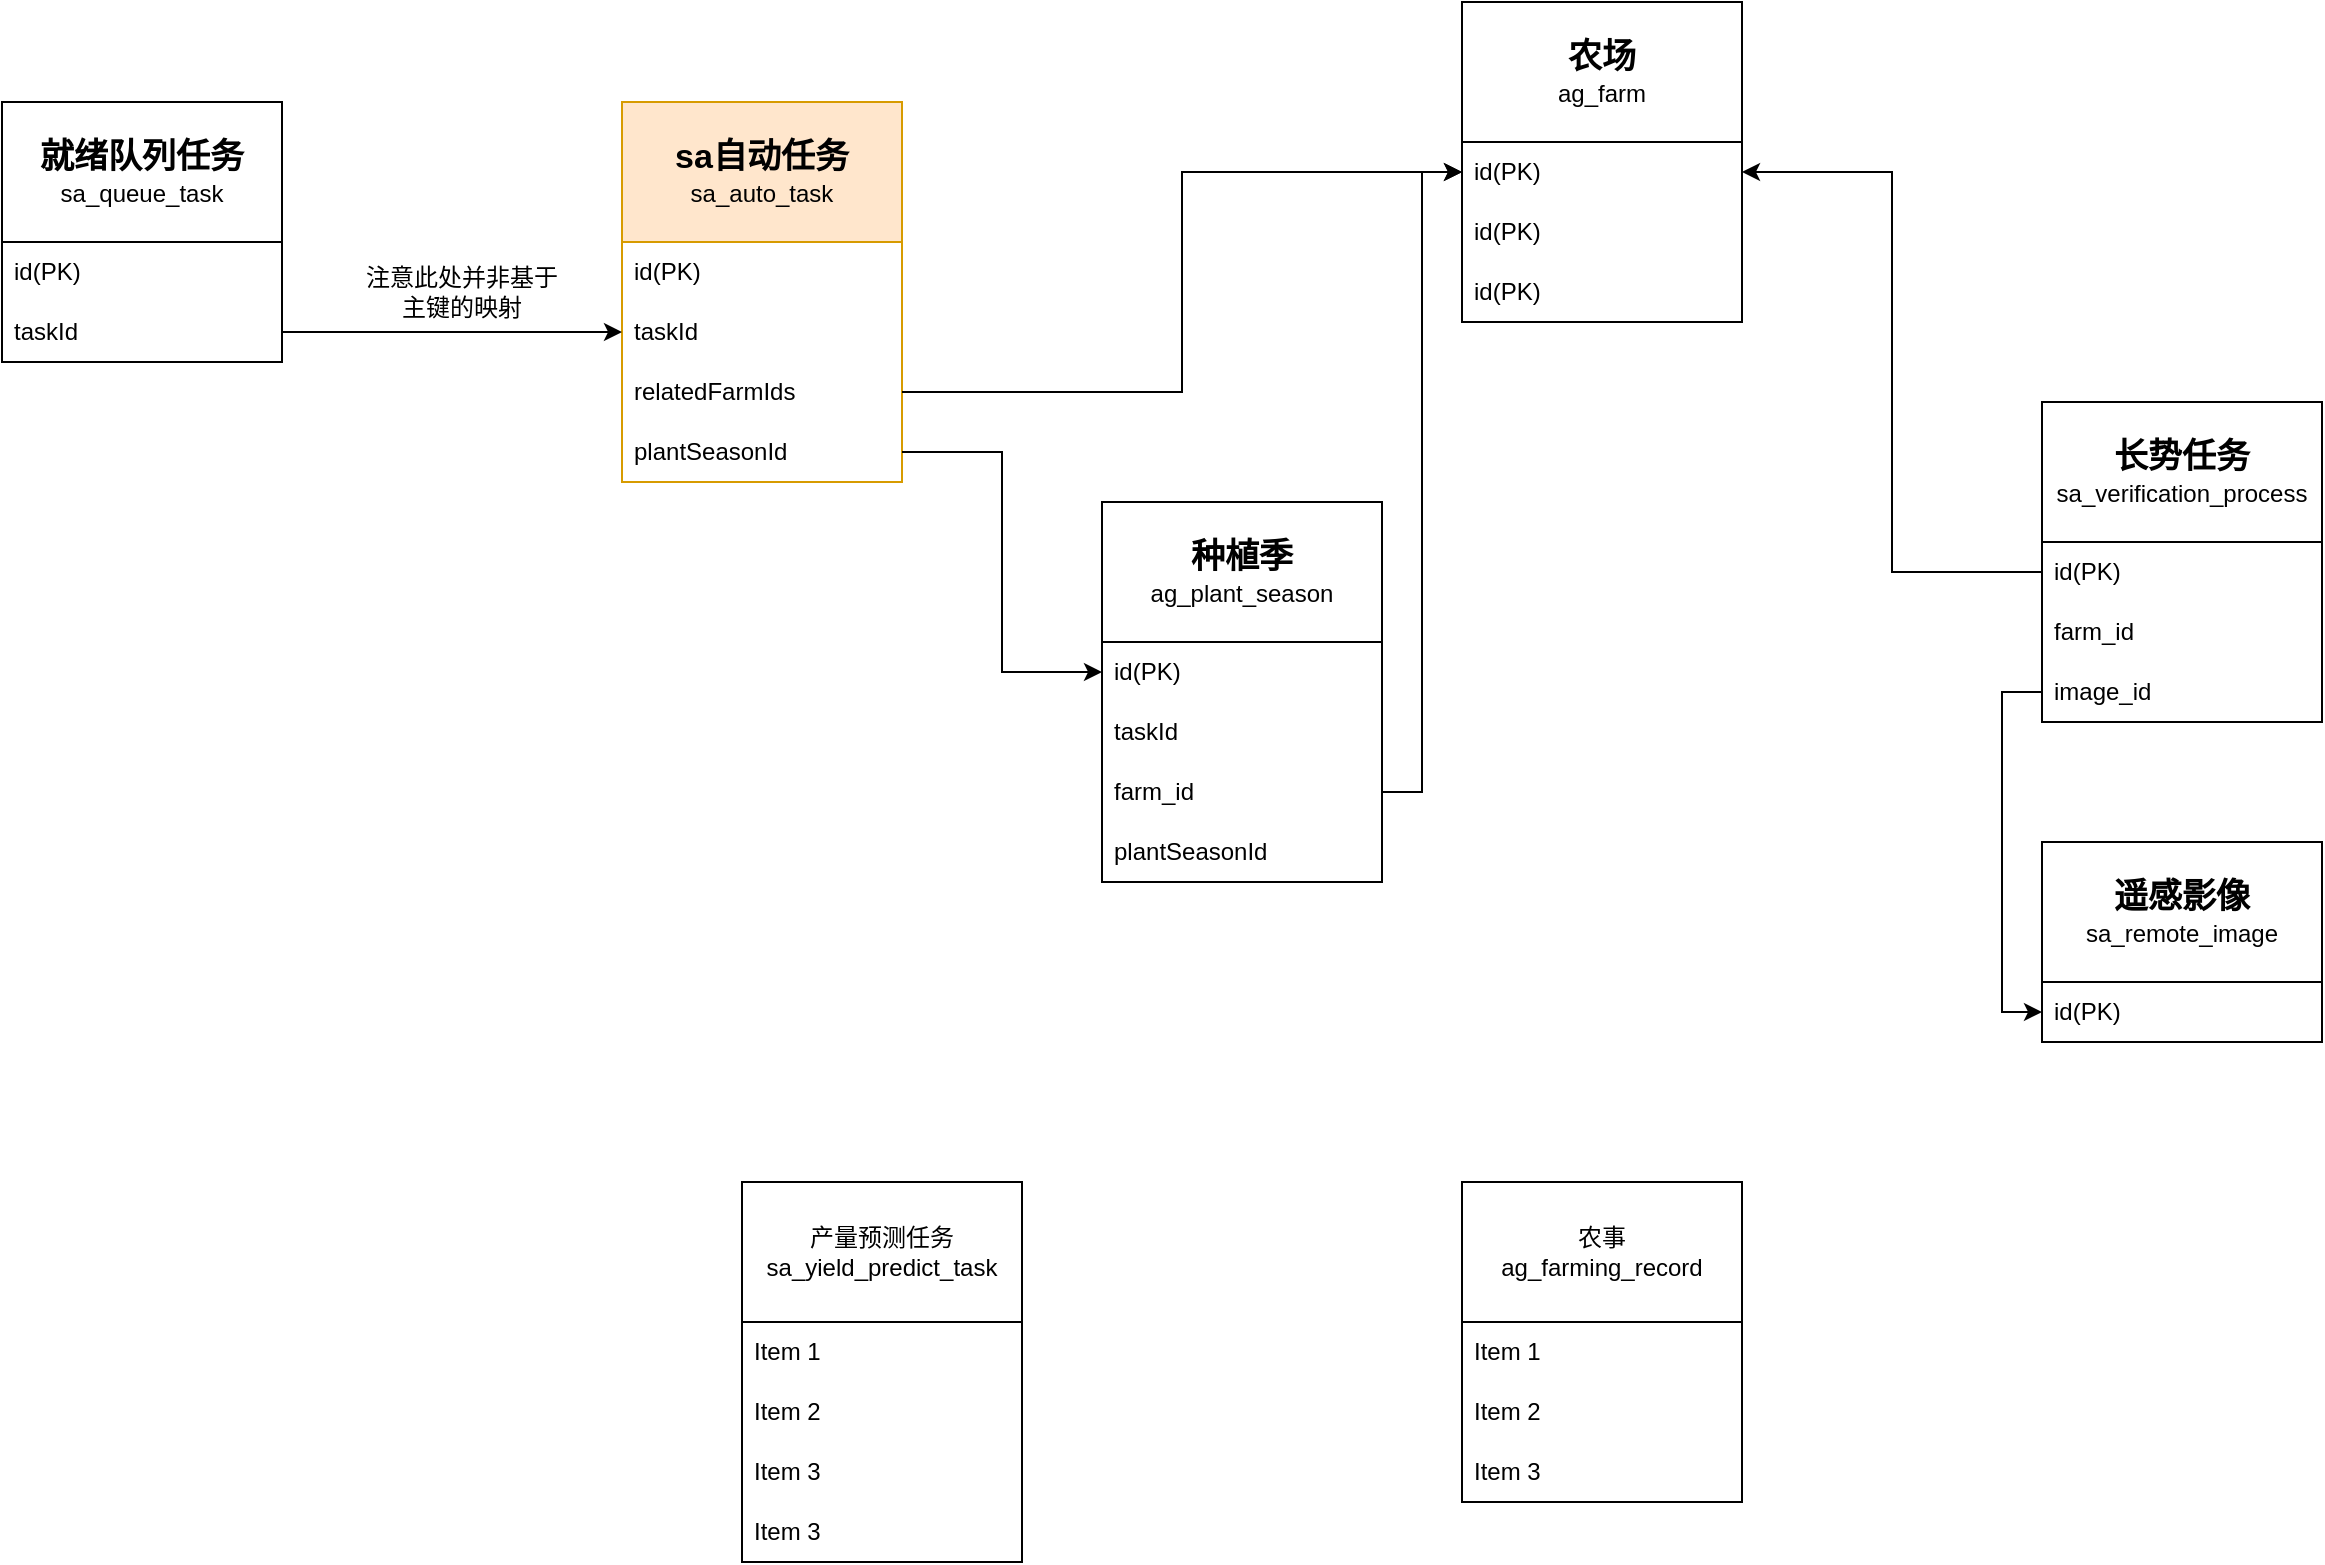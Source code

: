 <mxfile version="24.7.7">
  <diagram name="第 1 页" id="3i2K2Qbr6HXgx0a67rLH">
    <mxGraphModel dx="2626" dy="1070" grid="1" gridSize="10" guides="1" tooltips="1" connect="1" arrows="1" fold="1" page="1" pageScale="1" pageWidth="827" pageHeight="1169" math="0" shadow="0">
      <root>
        <mxCell id="0" />
        <mxCell id="1" parent="0" />
        <mxCell id="sYVleIHQN_-KrlQSDO23-1" value="&lt;b&gt;&lt;font style=&quot;font-size: 17px;&quot;&gt;sa自动任务&lt;/font&gt;&lt;/b&gt;&lt;div&gt;sa_auto_task&lt;/div&gt;" style="swimlane;fontStyle=0;childLayout=stackLayout;horizontal=1;startSize=70;horizontalStack=0;resizeParent=1;resizeParentMax=0;resizeLast=0;collapsible=1;marginBottom=0;whiteSpace=wrap;html=1;fillColor=#ffe6cc;strokeColor=#d79b00;" vertex="1" parent="1">
          <mxGeometry x="90" y="320" width="140" height="190" as="geometry" />
        </mxCell>
        <mxCell id="sYVleIHQN_-KrlQSDO23-2" value="id(PK)" style="text;strokeColor=none;fillColor=none;align=left;verticalAlign=middle;spacingLeft=4;spacingRight=4;overflow=hidden;points=[[0,0.5],[1,0.5]];portConstraint=eastwest;rotatable=0;whiteSpace=wrap;html=1;" vertex="1" parent="sYVleIHQN_-KrlQSDO23-1">
          <mxGeometry y="70" width="140" height="30" as="geometry" />
        </mxCell>
        <mxCell id="sYVleIHQN_-KrlQSDO23-3" value="taskId" style="text;strokeColor=none;fillColor=none;align=left;verticalAlign=middle;spacingLeft=4;spacingRight=4;overflow=hidden;points=[[0,0.5],[1,0.5]];portConstraint=eastwest;rotatable=0;whiteSpace=wrap;html=1;" vertex="1" parent="sYVleIHQN_-KrlQSDO23-1">
          <mxGeometry y="100" width="140" height="30" as="geometry" />
        </mxCell>
        <mxCell id="sYVleIHQN_-KrlQSDO23-4" value="relatedFarmId&lt;span style=&quot;background-color: initial;&quot;&gt;s&lt;/span&gt;" style="text;strokeColor=none;fillColor=none;align=left;verticalAlign=middle;spacingLeft=4;spacingRight=4;overflow=hidden;points=[[0,0.5],[1,0.5]];portConstraint=eastwest;rotatable=0;whiteSpace=wrap;html=1;" vertex="1" parent="sYVleIHQN_-KrlQSDO23-1">
          <mxGeometry y="130" width="140" height="30" as="geometry" />
        </mxCell>
        <mxCell id="sYVleIHQN_-KrlQSDO23-41" value="plantSeasonId" style="text;strokeColor=none;fillColor=none;align=left;verticalAlign=middle;spacingLeft=4;spacingRight=4;overflow=hidden;points=[[0,0.5],[1,0.5]];portConstraint=eastwest;rotatable=0;whiteSpace=wrap;html=1;" vertex="1" parent="sYVleIHQN_-KrlQSDO23-1">
          <mxGeometry y="160" width="140" height="30" as="geometry" />
        </mxCell>
        <mxCell id="sYVleIHQN_-KrlQSDO23-9" value="&lt;b&gt;&lt;font style=&quot;font-size: 17px;&quot;&gt;遥感影像&lt;/font&gt;&lt;/b&gt;&lt;div&gt;sa_remote_image&lt;/div&gt;" style="swimlane;fontStyle=0;childLayout=stackLayout;horizontal=1;startSize=70;horizontalStack=0;resizeParent=1;resizeParentMax=0;resizeLast=0;collapsible=1;marginBottom=0;whiteSpace=wrap;html=1;" vertex="1" parent="1">
          <mxGeometry x="800" y="690" width="140" height="100" as="geometry" />
        </mxCell>
        <mxCell id="sYVleIHQN_-KrlQSDO23-10" value="id(PK)" style="text;strokeColor=none;fillColor=none;align=left;verticalAlign=middle;spacingLeft=4;spacingRight=4;overflow=hidden;points=[[0,0.5],[1,0.5]];portConstraint=eastwest;rotatable=0;whiteSpace=wrap;html=1;" vertex="1" parent="sYVleIHQN_-KrlQSDO23-9">
          <mxGeometry y="70" width="140" height="30" as="geometry" />
        </mxCell>
        <mxCell id="sYVleIHQN_-KrlQSDO23-20" value="&lt;font style=&quot;font-size: 17px;&quot;&gt;&lt;b&gt;就绪队列任务&lt;/b&gt;&lt;/font&gt;&lt;div&gt;sa_queue_task&lt;/div&gt;" style="swimlane;fontStyle=0;childLayout=stackLayout;horizontal=1;startSize=70;horizontalStack=0;resizeParent=1;resizeParentMax=0;resizeLast=0;collapsible=1;marginBottom=0;whiteSpace=wrap;html=1;" vertex="1" parent="1">
          <mxGeometry x="-220" y="320" width="140" height="130" as="geometry" />
        </mxCell>
        <mxCell id="sYVleIHQN_-KrlQSDO23-22" value="id(PK)" style="text;strokeColor=none;fillColor=none;align=left;verticalAlign=middle;spacingLeft=4;spacingRight=4;overflow=hidden;points=[[0,0.5],[1,0.5]];portConstraint=eastwest;rotatable=0;whiteSpace=wrap;html=1;" vertex="1" parent="sYVleIHQN_-KrlQSDO23-20">
          <mxGeometry y="70" width="140" height="30" as="geometry" />
        </mxCell>
        <mxCell id="sYVleIHQN_-KrlQSDO23-23" value="taskId" style="text;strokeColor=none;fillColor=none;align=left;verticalAlign=middle;spacingLeft=4;spacingRight=4;overflow=hidden;points=[[0,0.5],[1,0.5]];portConstraint=eastwest;rotatable=0;whiteSpace=wrap;html=1;" vertex="1" parent="sYVleIHQN_-KrlQSDO23-20">
          <mxGeometry y="100" width="140" height="30" as="geometry" />
        </mxCell>
        <mxCell id="sYVleIHQN_-KrlQSDO23-25" value="&lt;div&gt;农事&lt;/div&gt;&lt;div&gt;&lt;span style=&quot;text-align: left;&quot;&gt;ag_farming_record&lt;/span&gt;&lt;br&gt;&lt;/div&gt;" style="swimlane;fontStyle=0;childLayout=stackLayout;horizontal=1;startSize=70;horizontalStack=0;resizeParent=1;resizeParentMax=0;resizeLast=0;collapsible=1;marginBottom=0;whiteSpace=wrap;html=1;" vertex="1" parent="1">
          <mxGeometry x="510" y="860" width="140" height="160" as="geometry" />
        </mxCell>
        <mxCell id="sYVleIHQN_-KrlQSDO23-26" value="Item 1" style="text;strokeColor=none;fillColor=none;align=left;verticalAlign=middle;spacingLeft=4;spacingRight=4;overflow=hidden;points=[[0,0.5],[1,0.5]];portConstraint=eastwest;rotatable=0;whiteSpace=wrap;html=1;" vertex="1" parent="sYVleIHQN_-KrlQSDO23-25">
          <mxGeometry y="70" width="140" height="30" as="geometry" />
        </mxCell>
        <mxCell id="sYVleIHQN_-KrlQSDO23-27" value="Item 2" style="text;strokeColor=none;fillColor=none;align=left;verticalAlign=middle;spacingLeft=4;spacingRight=4;overflow=hidden;points=[[0,0.5],[1,0.5]];portConstraint=eastwest;rotatable=0;whiteSpace=wrap;html=1;" vertex="1" parent="sYVleIHQN_-KrlQSDO23-25">
          <mxGeometry y="100" width="140" height="30" as="geometry" />
        </mxCell>
        <mxCell id="sYVleIHQN_-KrlQSDO23-28" value="Item 3" style="text;strokeColor=none;fillColor=none;align=left;verticalAlign=middle;spacingLeft=4;spacingRight=4;overflow=hidden;points=[[0,0.5],[1,0.5]];portConstraint=eastwest;rotatable=0;whiteSpace=wrap;html=1;" vertex="1" parent="sYVleIHQN_-KrlQSDO23-25">
          <mxGeometry y="130" width="140" height="30" as="geometry" />
        </mxCell>
        <mxCell id="sYVleIHQN_-KrlQSDO23-36" value="产量预测任务&lt;div&gt;&lt;span style=&quot;text-align: left;&quot;&gt;sa_yield_predict_task&lt;/span&gt;&lt;br&gt;&lt;/div&gt;" style="swimlane;fontStyle=0;childLayout=stackLayout;horizontal=1;startSize=70;horizontalStack=0;resizeParent=1;resizeParentMax=0;resizeLast=0;collapsible=1;marginBottom=0;whiteSpace=wrap;html=1;" vertex="1" parent="1">
          <mxGeometry x="150" y="860" width="140" height="190" as="geometry" />
        </mxCell>
        <mxCell id="sYVleIHQN_-KrlQSDO23-37" value="Item 1" style="text;strokeColor=none;fillColor=none;align=left;verticalAlign=middle;spacingLeft=4;spacingRight=4;overflow=hidden;points=[[0,0.5],[1,0.5]];portConstraint=eastwest;rotatable=0;whiteSpace=wrap;html=1;" vertex="1" parent="sYVleIHQN_-KrlQSDO23-36">
          <mxGeometry y="70" width="140" height="30" as="geometry" />
        </mxCell>
        <mxCell id="sYVleIHQN_-KrlQSDO23-38" value="Item 2" style="text;strokeColor=none;fillColor=none;align=left;verticalAlign=middle;spacingLeft=4;spacingRight=4;overflow=hidden;points=[[0,0.5],[1,0.5]];portConstraint=eastwest;rotatable=0;whiteSpace=wrap;html=1;" vertex="1" parent="sYVleIHQN_-KrlQSDO23-36">
          <mxGeometry y="100" width="140" height="30" as="geometry" />
        </mxCell>
        <mxCell id="sYVleIHQN_-KrlQSDO23-39" value="Item 3" style="text;strokeColor=none;fillColor=none;align=left;verticalAlign=middle;spacingLeft=4;spacingRight=4;overflow=hidden;points=[[0,0.5],[1,0.5]];portConstraint=eastwest;rotatable=0;whiteSpace=wrap;html=1;" vertex="1" parent="sYVleIHQN_-KrlQSDO23-36">
          <mxGeometry y="130" width="140" height="30" as="geometry" />
        </mxCell>
        <mxCell id="sYVleIHQN_-KrlQSDO23-40" value="Item 3" style="text;strokeColor=none;fillColor=none;align=left;verticalAlign=middle;spacingLeft=4;spacingRight=4;overflow=hidden;points=[[0,0.5],[1,0.5]];portConstraint=eastwest;rotatable=0;whiteSpace=wrap;html=1;" vertex="1" parent="sYVleIHQN_-KrlQSDO23-36">
          <mxGeometry y="160" width="140" height="30" as="geometry" />
        </mxCell>
        <mxCell id="sYVleIHQN_-KrlQSDO23-43" value="&lt;span style=&quot;font-size: 17px;&quot;&gt;&lt;b&gt;农场&lt;/b&gt;&lt;/span&gt;&lt;br&gt;&lt;div&gt;ag_farm&lt;/div&gt;" style="swimlane;fontStyle=0;childLayout=stackLayout;horizontal=1;startSize=70;horizontalStack=0;resizeParent=1;resizeParentMax=0;resizeLast=0;collapsible=1;marginBottom=0;whiteSpace=wrap;html=1;" vertex="1" parent="1">
          <mxGeometry x="510" y="270" width="140" height="160" as="geometry" />
        </mxCell>
        <mxCell id="sYVleIHQN_-KrlQSDO23-44" value="id(PK)" style="text;strokeColor=none;fillColor=none;align=left;verticalAlign=middle;spacingLeft=4;spacingRight=4;overflow=hidden;points=[[0,0.5],[1,0.5]];portConstraint=eastwest;rotatable=0;whiteSpace=wrap;html=1;" vertex="1" parent="sYVleIHQN_-KrlQSDO23-43">
          <mxGeometry y="70" width="140" height="30" as="geometry" />
        </mxCell>
        <mxCell id="sYVleIHQN_-KrlQSDO23-66" value="id(PK)" style="text;strokeColor=none;fillColor=none;align=left;verticalAlign=middle;spacingLeft=4;spacingRight=4;overflow=hidden;points=[[0,0.5],[1,0.5]];portConstraint=eastwest;rotatable=0;whiteSpace=wrap;html=1;" vertex="1" parent="sYVleIHQN_-KrlQSDO23-43">
          <mxGeometry y="100" width="140" height="30" as="geometry" />
        </mxCell>
        <mxCell id="sYVleIHQN_-KrlQSDO23-67" value="id(PK)" style="text;strokeColor=none;fillColor=none;align=left;verticalAlign=middle;spacingLeft=4;spacingRight=4;overflow=hidden;points=[[0,0.5],[1,0.5]];portConstraint=eastwest;rotatable=0;whiteSpace=wrap;html=1;" vertex="1" parent="sYVleIHQN_-KrlQSDO23-43">
          <mxGeometry y="130" width="140" height="30" as="geometry" />
        </mxCell>
        <mxCell id="sYVleIHQN_-KrlQSDO23-49" style="edgeStyle=orthogonalEdgeStyle;rounded=0;orthogonalLoop=1;jettySize=auto;html=1;exitX=1;exitY=0.5;exitDx=0;exitDy=0;entryX=0;entryY=0.5;entryDx=0;entryDy=0;" edge="1" parent="1" source="sYVleIHQN_-KrlQSDO23-4" target="sYVleIHQN_-KrlQSDO23-44">
          <mxGeometry relative="1" as="geometry" />
        </mxCell>
        <mxCell id="sYVleIHQN_-KrlQSDO23-50" value="&lt;span style=&quot;font-size: 17px;&quot;&gt;&lt;b&gt;种植季&lt;/b&gt;&lt;/span&gt;&lt;br&gt;&lt;div&gt;ag_plant_season&lt;br&gt;&lt;/div&gt;" style="swimlane;fontStyle=0;childLayout=stackLayout;horizontal=1;startSize=70;horizontalStack=0;resizeParent=1;resizeParentMax=0;resizeLast=0;collapsible=1;marginBottom=0;whiteSpace=wrap;html=1;" vertex="1" parent="1">
          <mxGeometry x="330" y="520" width="140" height="190" as="geometry" />
        </mxCell>
        <mxCell id="sYVleIHQN_-KrlQSDO23-51" value="id(PK)" style="text;strokeColor=none;fillColor=none;align=left;verticalAlign=middle;spacingLeft=4;spacingRight=4;overflow=hidden;points=[[0,0.5],[1,0.5]];portConstraint=eastwest;rotatable=0;whiteSpace=wrap;html=1;" vertex="1" parent="sYVleIHQN_-KrlQSDO23-50">
          <mxGeometry y="70" width="140" height="30" as="geometry" />
        </mxCell>
        <mxCell id="sYVleIHQN_-KrlQSDO23-52" value="taskId" style="text;strokeColor=none;fillColor=none;align=left;verticalAlign=middle;spacingLeft=4;spacingRight=4;overflow=hidden;points=[[0,0.5],[1,0.5]];portConstraint=eastwest;rotatable=0;whiteSpace=wrap;html=1;" vertex="1" parent="sYVleIHQN_-KrlQSDO23-50">
          <mxGeometry y="100" width="140" height="30" as="geometry" />
        </mxCell>
        <mxCell id="sYVleIHQN_-KrlQSDO23-53" value="farm_id&amp;nbsp;" style="text;strokeColor=none;fillColor=none;align=left;verticalAlign=middle;spacingLeft=4;spacingRight=4;overflow=hidden;points=[[0,0.5],[1,0.5]];portConstraint=eastwest;rotatable=0;whiteSpace=wrap;html=1;" vertex="1" parent="sYVleIHQN_-KrlQSDO23-50">
          <mxGeometry y="130" width="140" height="30" as="geometry" />
        </mxCell>
        <mxCell id="sYVleIHQN_-KrlQSDO23-54" value="plantSeasonId" style="text;strokeColor=none;fillColor=none;align=left;verticalAlign=middle;spacingLeft=4;spacingRight=4;overflow=hidden;points=[[0,0.5],[1,0.5]];portConstraint=eastwest;rotatable=0;whiteSpace=wrap;html=1;" vertex="1" parent="sYVleIHQN_-KrlQSDO23-50">
          <mxGeometry y="160" width="140" height="30" as="geometry" />
        </mxCell>
        <mxCell id="sYVleIHQN_-KrlQSDO23-55" style="edgeStyle=orthogonalEdgeStyle;rounded=0;orthogonalLoop=1;jettySize=auto;html=1;exitX=1;exitY=0.5;exitDx=0;exitDy=0;entryX=0;entryY=0.5;entryDx=0;entryDy=0;" edge="1" parent="1" source="sYVleIHQN_-KrlQSDO23-41" target="sYVleIHQN_-KrlQSDO23-51">
          <mxGeometry relative="1" as="geometry" />
        </mxCell>
        <mxCell id="sYVleIHQN_-KrlQSDO23-56" style="edgeStyle=orthogonalEdgeStyle;rounded=0;orthogonalLoop=1;jettySize=auto;html=1;exitX=1;exitY=0.5;exitDx=0;exitDy=0;entryX=0;entryY=0.5;entryDx=0;entryDy=0;" edge="1" parent="1" source="sYVleIHQN_-KrlQSDO23-53" target="sYVleIHQN_-KrlQSDO23-44">
          <mxGeometry relative="1" as="geometry" />
        </mxCell>
        <mxCell id="sYVleIHQN_-KrlQSDO23-57" value="&lt;span style=&quot;font-size: 17px;&quot;&gt;&lt;b&gt;长势任务&lt;/b&gt;&lt;/span&gt;&lt;br&gt;&lt;div&gt;&lt;span style=&quot;text-align: left;&quot;&gt;sa_verification_process&lt;/span&gt;&lt;br&gt;&lt;/div&gt;" style="swimlane;fontStyle=0;childLayout=stackLayout;horizontal=1;startSize=70;horizontalStack=0;resizeParent=1;resizeParentMax=0;resizeLast=0;collapsible=1;marginBottom=0;whiteSpace=wrap;html=1;" vertex="1" parent="1">
          <mxGeometry x="800" y="470" width="140" height="160" as="geometry" />
        </mxCell>
        <mxCell id="sYVleIHQN_-KrlQSDO23-58" value="id(PK)" style="text;strokeColor=none;fillColor=none;align=left;verticalAlign=middle;spacingLeft=4;spacingRight=4;overflow=hidden;points=[[0,0.5],[1,0.5]];portConstraint=eastwest;rotatable=0;whiteSpace=wrap;html=1;" vertex="1" parent="sYVleIHQN_-KrlQSDO23-57">
          <mxGeometry y="70" width="140" height="30" as="geometry" />
        </mxCell>
        <mxCell id="sYVleIHQN_-KrlQSDO23-61" value="farm_id" style="text;strokeColor=none;fillColor=none;align=left;verticalAlign=middle;spacingLeft=4;spacingRight=4;overflow=hidden;points=[[0,0.5],[1,0.5]];portConstraint=eastwest;rotatable=0;whiteSpace=wrap;html=1;" vertex="1" parent="sYVleIHQN_-KrlQSDO23-57">
          <mxGeometry y="100" width="140" height="30" as="geometry" />
        </mxCell>
        <mxCell id="sYVleIHQN_-KrlQSDO23-60" value="image_id" style="text;strokeColor=none;fillColor=none;align=left;verticalAlign=middle;spacingLeft=4;spacingRight=4;overflow=hidden;points=[[0,0.5],[1,0.5]];portConstraint=eastwest;rotatable=0;whiteSpace=wrap;html=1;" vertex="1" parent="sYVleIHQN_-KrlQSDO23-57">
          <mxGeometry y="130" width="140" height="30" as="geometry" />
        </mxCell>
        <mxCell id="sYVleIHQN_-KrlQSDO23-65" style="edgeStyle=orthogonalEdgeStyle;rounded=0;orthogonalLoop=1;jettySize=auto;html=1;exitX=0;exitY=0.5;exitDx=0;exitDy=0;entryX=0;entryY=0.5;entryDx=0;entryDy=0;" edge="1" parent="1" source="sYVleIHQN_-KrlQSDO23-60" target="sYVleIHQN_-KrlQSDO23-10">
          <mxGeometry relative="1" as="geometry" />
        </mxCell>
        <mxCell id="sYVleIHQN_-KrlQSDO23-68" style="edgeStyle=orthogonalEdgeStyle;rounded=0;orthogonalLoop=1;jettySize=auto;html=1;exitX=0;exitY=0.5;exitDx=0;exitDy=0;entryX=1;entryY=0.5;entryDx=0;entryDy=0;" edge="1" parent="1" source="sYVleIHQN_-KrlQSDO23-58" target="sYVleIHQN_-KrlQSDO23-44">
          <mxGeometry relative="1" as="geometry" />
        </mxCell>
        <mxCell id="sYVleIHQN_-KrlQSDO23-70" style="edgeStyle=orthogonalEdgeStyle;rounded=0;orthogonalLoop=1;jettySize=auto;html=1;exitX=1;exitY=0.5;exitDx=0;exitDy=0;entryX=0;entryY=0.5;entryDx=0;entryDy=0;" edge="1" parent="1" source="sYVleIHQN_-KrlQSDO23-23" target="sYVleIHQN_-KrlQSDO23-3">
          <mxGeometry relative="1" as="geometry" />
        </mxCell>
        <mxCell id="sYVleIHQN_-KrlQSDO23-71" value="注意此处并非基于主键的映射" style="text;html=1;align=center;verticalAlign=middle;whiteSpace=wrap;rounded=0;" vertex="1" parent="1">
          <mxGeometry x="-40" y="400" width="100" height="30" as="geometry" />
        </mxCell>
      </root>
    </mxGraphModel>
  </diagram>
</mxfile>
